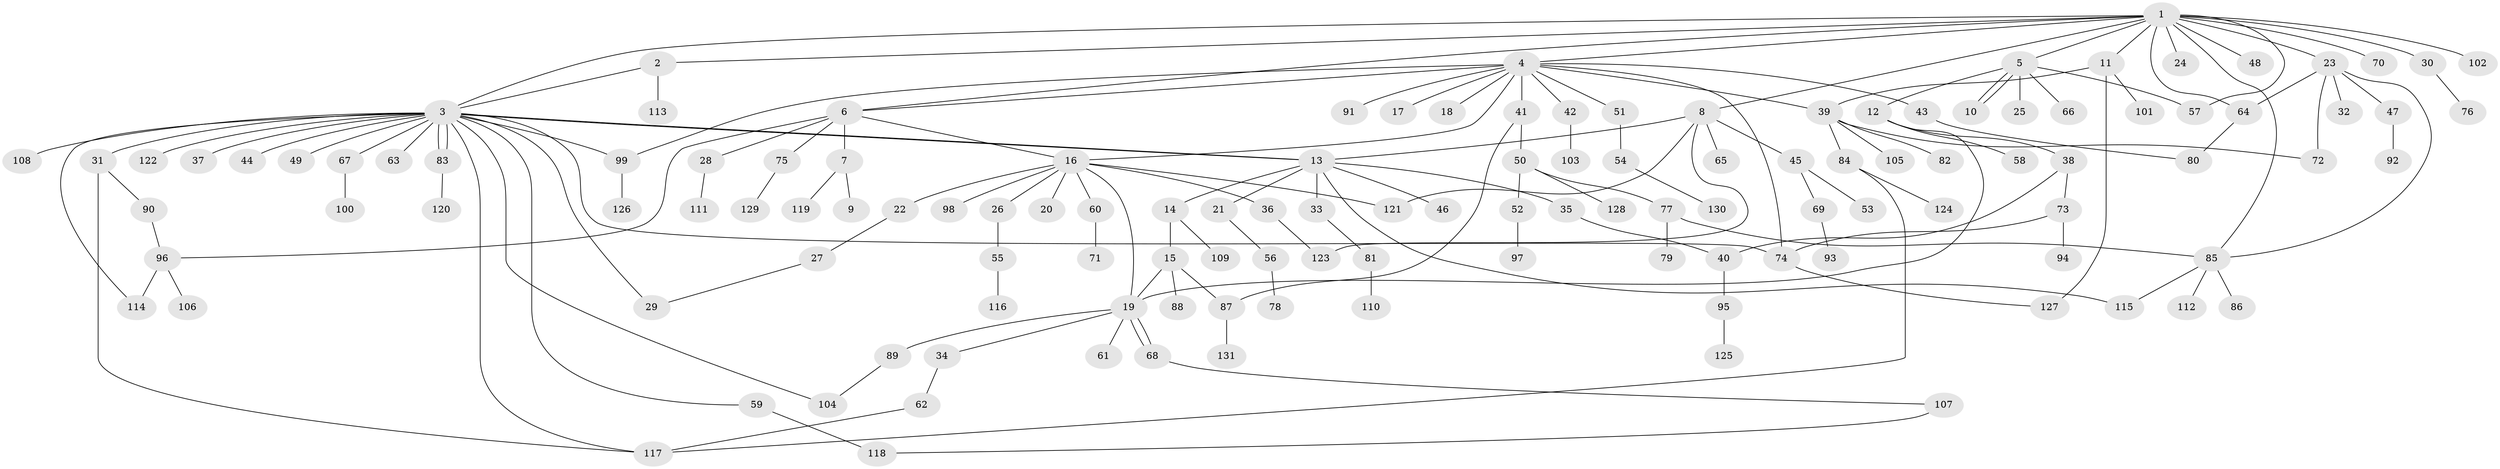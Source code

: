 // Generated by graph-tools (version 1.1) at 2025/49/03/09/25 03:49:59]
// undirected, 131 vertices, 164 edges
graph export_dot {
graph [start="1"]
  node [color=gray90,style=filled];
  1;
  2;
  3;
  4;
  5;
  6;
  7;
  8;
  9;
  10;
  11;
  12;
  13;
  14;
  15;
  16;
  17;
  18;
  19;
  20;
  21;
  22;
  23;
  24;
  25;
  26;
  27;
  28;
  29;
  30;
  31;
  32;
  33;
  34;
  35;
  36;
  37;
  38;
  39;
  40;
  41;
  42;
  43;
  44;
  45;
  46;
  47;
  48;
  49;
  50;
  51;
  52;
  53;
  54;
  55;
  56;
  57;
  58;
  59;
  60;
  61;
  62;
  63;
  64;
  65;
  66;
  67;
  68;
  69;
  70;
  71;
  72;
  73;
  74;
  75;
  76;
  77;
  78;
  79;
  80;
  81;
  82;
  83;
  84;
  85;
  86;
  87;
  88;
  89;
  90;
  91;
  92;
  93;
  94;
  95;
  96;
  97;
  98;
  99;
  100;
  101;
  102;
  103;
  104;
  105;
  106;
  107;
  108;
  109;
  110;
  111;
  112;
  113;
  114;
  115;
  116;
  117;
  118;
  119;
  120;
  121;
  122;
  123;
  124;
  125;
  126;
  127;
  128;
  129;
  130;
  131;
  1 -- 2;
  1 -- 3;
  1 -- 4;
  1 -- 5;
  1 -- 6;
  1 -- 8;
  1 -- 11;
  1 -- 23;
  1 -- 24;
  1 -- 30;
  1 -- 48;
  1 -- 57;
  1 -- 64;
  1 -- 70;
  1 -- 85;
  1 -- 102;
  2 -- 3;
  2 -- 113;
  3 -- 13;
  3 -- 13;
  3 -- 29;
  3 -- 31;
  3 -- 37;
  3 -- 44;
  3 -- 49;
  3 -- 59;
  3 -- 63;
  3 -- 67;
  3 -- 74;
  3 -- 83;
  3 -- 83;
  3 -- 99;
  3 -- 104;
  3 -- 108;
  3 -- 114;
  3 -- 117;
  3 -- 122;
  4 -- 6;
  4 -- 16;
  4 -- 17;
  4 -- 18;
  4 -- 39;
  4 -- 41;
  4 -- 42;
  4 -- 43;
  4 -- 51;
  4 -- 74;
  4 -- 91;
  4 -- 99;
  5 -- 10;
  5 -- 10;
  5 -- 12;
  5 -- 25;
  5 -- 57;
  5 -- 66;
  6 -- 7;
  6 -- 16;
  6 -- 28;
  6 -- 75;
  6 -- 96;
  7 -- 9;
  7 -- 119;
  8 -- 13;
  8 -- 45;
  8 -- 65;
  8 -- 121;
  8 -- 123;
  11 -- 39;
  11 -- 101;
  11 -- 127;
  12 -- 19;
  12 -- 38;
  12 -- 58;
  13 -- 14;
  13 -- 21;
  13 -- 33;
  13 -- 35;
  13 -- 46;
  13 -- 115;
  14 -- 15;
  14 -- 109;
  15 -- 19;
  15 -- 87;
  15 -- 88;
  16 -- 19;
  16 -- 20;
  16 -- 22;
  16 -- 26;
  16 -- 36;
  16 -- 60;
  16 -- 98;
  16 -- 121;
  19 -- 34;
  19 -- 61;
  19 -- 68;
  19 -- 68;
  19 -- 89;
  21 -- 56;
  22 -- 27;
  23 -- 32;
  23 -- 47;
  23 -- 64;
  23 -- 72;
  23 -- 85;
  26 -- 55;
  27 -- 29;
  28 -- 111;
  30 -- 76;
  31 -- 90;
  31 -- 117;
  33 -- 81;
  34 -- 62;
  35 -- 40;
  36 -- 123;
  38 -- 40;
  38 -- 73;
  39 -- 72;
  39 -- 82;
  39 -- 84;
  39 -- 105;
  40 -- 95;
  41 -- 50;
  41 -- 87;
  42 -- 103;
  43 -- 80;
  45 -- 53;
  45 -- 69;
  47 -- 92;
  50 -- 52;
  50 -- 77;
  50 -- 128;
  51 -- 54;
  52 -- 97;
  54 -- 130;
  55 -- 116;
  56 -- 78;
  59 -- 118;
  60 -- 71;
  62 -- 117;
  64 -- 80;
  67 -- 100;
  68 -- 107;
  69 -- 93;
  73 -- 74;
  73 -- 94;
  74 -- 127;
  75 -- 129;
  77 -- 79;
  77 -- 85;
  81 -- 110;
  83 -- 120;
  84 -- 117;
  84 -- 124;
  85 -- 86;
  85 -- 112;
  85 -- 115;
  87 -- 131;
  89 -- 104;
  90 -- 96;
  95 -- 125;
  96 -- 106;
  96 -- 114;
  99 -- 126;
  107 -- 118;
}

